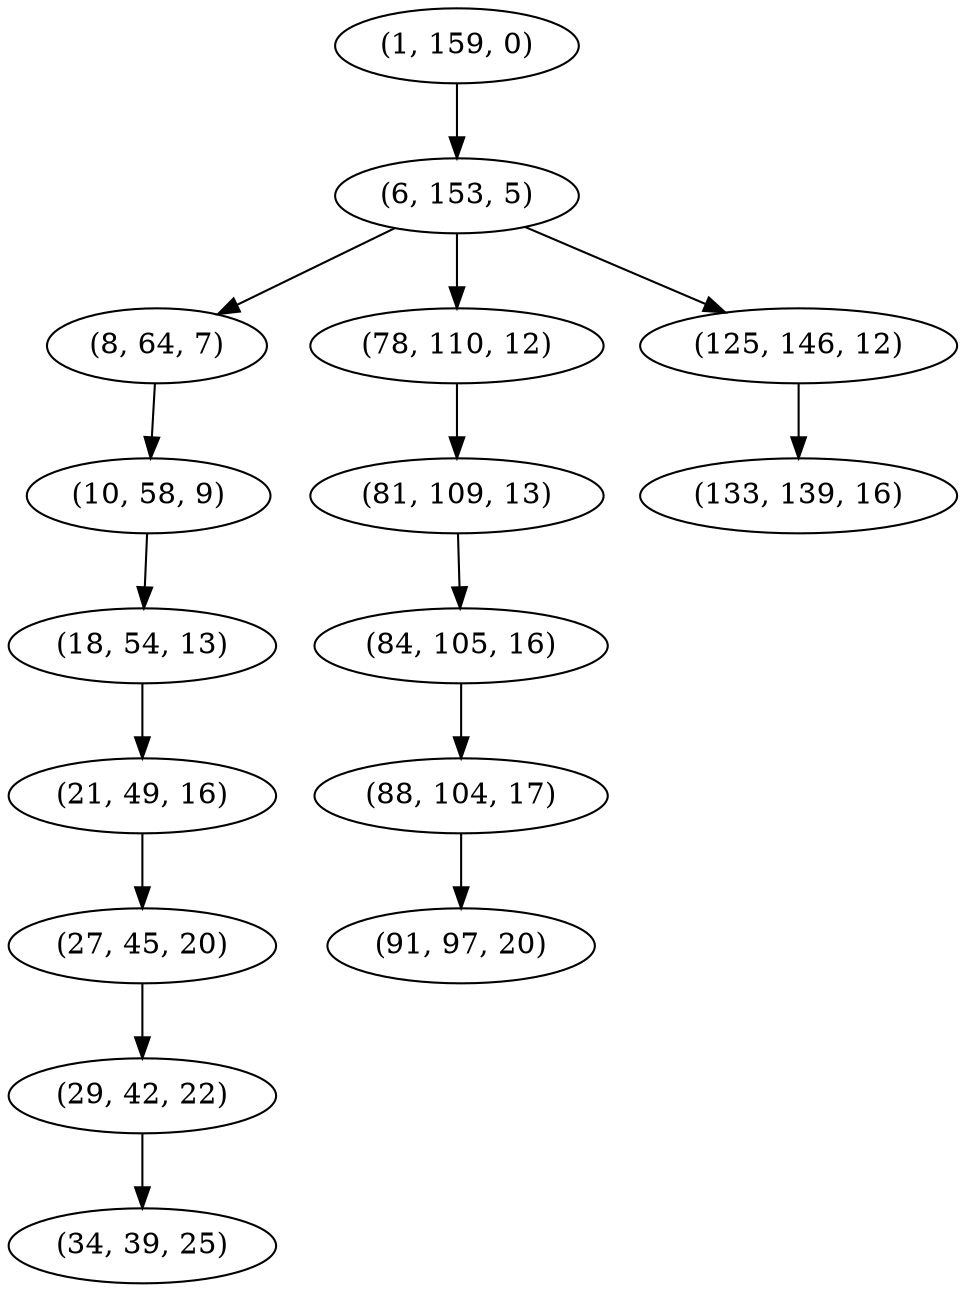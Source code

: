 digraph tree {
    "(1, 159, 0)";
    "(6, 153, 5)";
    "(8, 64, 7)";
    "(10, 58, 9)";
    "(18, 54, 13)";
    "(21, 49, 16)";
    "(27, 45, 20)";
    "(29, 42, 22)";
    "(34, 39, 25)";
    "(78, 110, 12)";
    "(81, 109, 13)";
    "(84, 105, 16)";
    "(88, 104, 17)";
    "(91, 97, 20)";
    "(125, 146, 12)";
    "(133, 139, 16)";
    "(1, 159, 0)" -> "(6, 153, 5)";
    "(6, 153, 5)" -> "(8, 64, 7)";
    "(6, 153, 5)" -> "(78, 110, 12)";
    "(6, 153, 5)" -> "(125, 146, 12)";
    "(8, 64, 7)" -> "(10, 58, 9)";
    "(10, 58, 9)" -> "(18, 54, 13)";
    "(18, 54, 13)" -> "(21, 49, 16)";
    "(21, 49, 16)" -> "(27, 45, 20)";
    "(27, 45, 20)" -> "(29, 42, 22)";
    "(29, 42, 22)" -> "(34, 39, 25)";
    "(78, 110, 12)" -> "(81, 109, 13)";
    "(81, 109, 13)" -> "(84, 105, 16)";
    "(84, 105, 16)" -> "(88, 104, 17)";
    "(88, 104, 17)" -> "(91, 97, 20)";
    "(125, 146, 12)" -> "(133, 139, 16)";
}
